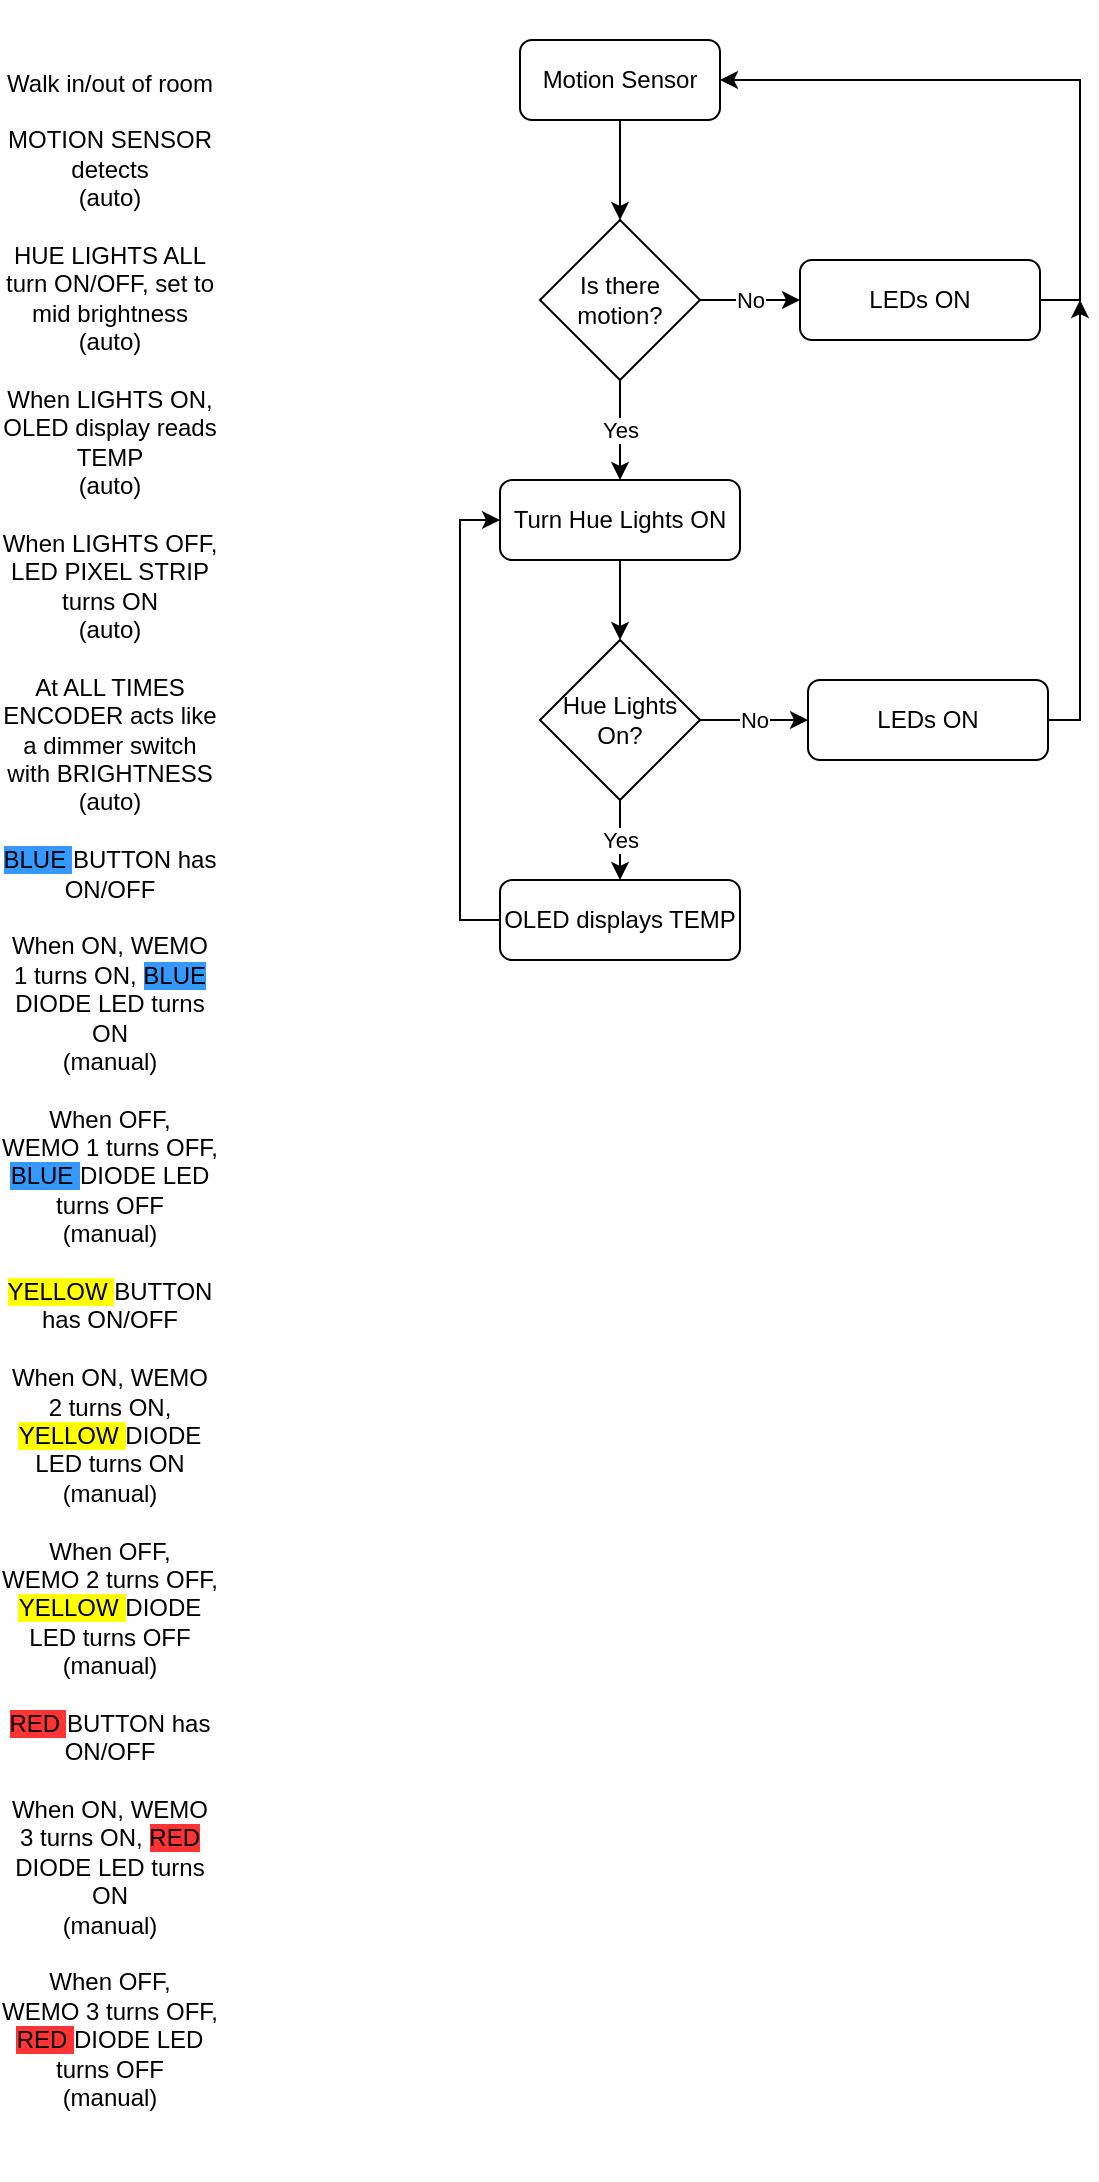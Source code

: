 <mxfile version="13.8.5" type="github">
  <diagram id="C5RBs43oDa-KdzZeNtuy" name="Page-1">
    <mxGraphModel dx="1422" dy="794" grid="1" gridSize="10" guides="1" tooltips="1" connect="1" arrows="1" fold="1" page="1" pageScale="1" pageWidth="827" pageHeight="1169" math="0" shadow="0">
      <root>
        <mxCell id="WIyWlLk6GJQsqaUBKTNV-0" />
        <mxCell id="WIyWlLk6GJQsqaUBKTNV-1" parent="WIyWlLk6GJQsqaUBKTNV-0" />
        <mxCell id="fYevIjM1-sYKmTyxS1D9-6" style="edgeStyle=orthogonalEdgeStyle;rounded=0;orthogonalLoop=1;jettySize=auto;html=1;exitX=0.5;exitY=1;exitDx=0;exitDy=0;entryX=0.5;entryY=0;entryDx=0;entryDy=0;" edge="1" parent="WIyWlLk6GJQsqaUBKTNV-1" source="fYevIjM1-sYKmTyxS1D9-0" target="fYevIjM1-sYKmTyxS1D9-5">
          <mxGeometry relative="1" as="geometry" />
        </mxCell>
        <mxCell id="fYevIjM1-sYKmTyxS1D9-0" value="Motion Sensor" style="rounded=1;whiteSpace=wrap;html=1;" vertex="1" parent="WIyWlLk6GJQsqaUBKTNV-1">
          <mxGeometry x="270" y="30" width="100" height="40" as="geometry" />
        </mxCell>
        <mxCell id="fYevIjM1-sYKmTyxS1D9-13" value="Yes" style="edgeStyle=orthogonalEdgeStyle;rounded=0;orthogonalLoop=1;jettySize=auto;html=1;exitX=0.5;exitY=1;exitDx=0;exitDy=0;entryX=0.5;entryY=0;entryDx=0;entryDy=0;" edge="1" parent="WIyWlLk6GJQsqaUBKTNV-1" source="fYevIjM1-sYKmTyxS1D9-1" target="fYevIjM1-sYKmTyxS1D9-12">
          <mxGeometry relative="1" as="geometry" />
        </mxCell>
        <mxCell id="fYevIjM1-sYKmTyxS1D9-15" value="No" style="edgeStyle=orthogonalEdgeStyle;rounded=0;orthogonalLoop=1;jettySize=auto;html=1;exitX=1;exitY=0.5;exitDx=0;exitDy=0;" edge="1" parent="WIyWlLk6GJQsqaUBKTNV-1" source="fYevIjM1-sYKmTyxS1D9-1" target="fYevIjM1-sYKmTyxS1D9-14">
          <mxGeometry relative="1" as="geometry" />
        </mxCell>
        <mxCell id="fYevIjM1-sYKmTyxS1D9-1" value="Hue Lights On?" style="rhombus;whiteSpace=wrap;html=1;" vertex="1" parent="WIyWlLk6GJQsqaUBKTNV-1">
          <mxGeometry x="280" y="330" width="80" height="80" as="geometry" />
        </mxCell>
        <mxCell id="fYevIjM1-sYKmTyxS1D9-4" value="Walk in/out of room&lt;br&gt;&lt;br&gt;MOTION SENSOR detects&lt;br&gt;(auto)&lt;br&gt;&lt;br&gt;HUE LIGHTS ALL turn ON/OFF, set to mid brightness&lt;br&gt;(auto)&lt;br&gt;&lt;br&gt;When LIGHTS ON, OLED display reads TEMP&lt;br&gt;(auto)&lt;br&gt;&lt;br&gt;When LIGHTS OFF, LED PIXEL STRIP turns ON&lt;br&gt;(auto)&lt;br&gt;&lt;br&gt;At ALL TIMES ENCODER acts like a dimmer switch with BRIGHTNESS&lt;br&gt;(auto)&lt;br&gt;&lt;br&gt;&lt;span style=&quot;background-color: rgb(51 , 153 , 255)&quot;&gt;BLUE &lt;/span&gt;BUTTON has ON/OFF&lt;br&gt;&lt;br&gt;When ON, WEMO 1 turns ON, &lt;span style=&quot;background-color: rgb(51 , 153 , 255)&quot;&gt;BLUE &lt;/span&gt;DIODE LED turns ON&lt;br&gt;(manual)&lt;br&gt;&lt;br&gt;When OFF,&lt;br&gt;WEMO 1 turns OFF, &lt;span style=&quot;background-color: rgb(51 , 153 , 255)&quot;&gt;BLUE &lt;/span&gt;DIODE LED turns OFF&lt;br&gt;(manual)&lt;br&gt;&lt;br&gt;&lt;span style=&quot;background-color: rgb(255 , 255 , 0)&quot;&gt;YELLOW &lt;/span&gt;BUTTON&lt;br&gt;has ON/OFF&lt;br&gt;&lt;br&gt;When ON, WEMO 2 turns ON, &lt;span style=&quot;background-color: rgb(255 , 255 , 0)&quot;&gt;YELLOW &lt;/span&gt;DIODE LED turns ON&lt;br&gt;(manual)&lt;br&gt;&lt;br&gt;When OFF,&lt;br&gt;WEMO 2 turns OFF, &lt;span style=&quot;background-color: rgb(255 , 255 , 0)&quot;&gt;YELLOW &lt;/span&gt;DIODE LED turns OFF&lt;br&gt;(manual)&lt;br&gt;&lt;br&gt;&lt;span style=&quot;background-color: rgb(255 , 51 , 51)&quot;&gt;RED &lt;/span&gt;BUTTON has ON/OFF&lt;br&gt;&lt;br&gt;When ON, WEMO 3 turns ON, &lt;span style=&quot;background-color: rgb(255 , 51 , 51)&quot;&gt;RED &lt;/span&gt;DIODE LED turns ON&lt;br&gt;(manual)&lt;br&gt;&lt;br&gt;When OFF,&lt;br&gt;WEMO 3 turns OFF, &lt;span style=&quot;background-color: rgb(255 , 51 , 51)&quot;&gt;RED &lt;/span&gt;DIODE LED turns OFF&lt;br&gt;(manual)" style="text;html=1;strokeColor=none;fillColor=none;align=center;verticalAlign=middle;whiteSpace=wrap;rounded=0;" vertex="1" parent="WIyWlLk6GJQsqaUBKTNV-1">
          <mxGeometry x="10" y="10" width="110" height="1090" as="geometry" />
        </mxCell>
        <mxCell id="fYevIjM1-sYKmTyxS1D9-8" value="No" style="edgeStyle=orthogonalEdgeStyle;rounded=0;orthogonalLoop=1;jettySize=auto;html=1;exitX=1;exitY=0.5;exitDx=0;exitDy=0;" edge="1" parent="WIyWlLk6GJQsqaUBKTNV-1" source="fYevIjM1-sYKmTyxS1D9-5" target="fYevIjM1-sYKmTyxS1D9-7">
          <mxGeometry relative="1" as="geometry" />
        </mxCell>
        <mxCell id="fYevIjM1-sYKmTyxS1D9-10" value="Yes" style="edgeStyle=orthogonalEdgeStyle;rounded=0;orthogonalLoop=1;jettySize=auto;html=1;exitX=0.5;exitY=1;exitDx=0;exitDy=0;entryX=0.5;entryY=0;entryDx=0;entryDy=0;" edge="1" parent="WIyWlLk6GJQsqaUBKTNV-1" source="fYevIjM1-sYKmTyxS1D9-5" target="fYevIjM1-sYKmTyxS1D9-9">
          <mxGeometry relative="1" as="geometry" />
        </mxCell>
        <mxCell id="fYevIjM1-sYKmTyxS1D9-5" value="Is there motion?" style="rhombus;whiteSpace=wrap;html=1;" vertex="1" parent="WIyWlLk6GJQsqaUBKTNV-1">
          <mxGeometry x="280" y="120" width="80" height="80" as="geometry" />
        </mxCell>
        <mxCell id="fYevIjM1-sYKmTyxS1D9-17" style="edgeStyle=orthogonalEdgeStyle;rounded=0;orthogonalLoop=1;jettySize=auto;html=1;exitX=1;exitY=0.5;exitDx=0;exitDy=0;entryX=1;entryY=0.5;entryDx=0;entryDy=0;" edge="1" parent="WIyWlLk6GJQsqaUBKTNV-1" source="fYevIjM1-sYKmTyxS1D9-7" target="fYevIjM1-sYKmTyxS1D9-0">
          <mxGeometry relative="1" as="geometry" />
        </mxCell>
        <mxCell id="fYevIjM1-sYKmTyxS1D9-7" value="LEDs ON" style="rounded=1;whiteSpace=wrap;html=1;fontSize=12;glass=0;strokeWidth=1;shadow=0;" vertex="1" parent="WIyWlLk6GJQsqaUBKTNV-1">
          <mxGeometry x="410" y="140" width="120" height="40" as="geometry" />
        </mxCell>
        <mxCell id="fYevIjM1-sYKmTyxS1D9-11" style="edgeStyle=orthogonalEdgeStyle;rounded=0;orthogonalLoop=1;jettySize=auto;html=1;exitX=0.5;exitY=1;exitDx=0;exitDy=0;entryX=0.5;entryY=0;entryDx=0;entryDy=0;" edge="1" parent="WIyWlLk6GJQsqaUBKTNV-1" source="fYevIjM1-sYKmTyxS1D9-9" target="fYevIjM1-sYKmTyxS1D9-1">
          <mxGeometry relative="1" as="geometry" />
        </mxCell>
        <mxCell id="fYevIjM1-sYKmTyxS1D9-9" value="Turn Hue Lights ON" style="rounded=1;whiteSpace=wrap;html=1;fontSize=12;glass=0;strokeWidth=1;shadow=0;" vertex="1" parent="WIyWlLk6GJQsqaUBKTNV-1">
          <mxGeometry x="260" y="250" width="120" height="40" as="geometry" />
        </mxCell>
        <mxCell id="fYevIjM1-sYKmTyxS1D9-16" style="edgeStyle=orthogonalEdgeStyle;rounded=0;orthogonalLoop=1;jettySize=auto;html=1;exitX=0;exitY=0.5;exitDx=0;exitDy=0;entryX=0;entryY=0.5;entryDx=0;entryDy=0;" edge="1" parent="WIyWlLk6GJQsqaUBKTNV-1" source="fYevIjM1-sYKmTyxS1D9-12" target="fYevIjM1-sYKmTyxS1D9-9">
          <mxGeometry relative="1" as="geometry" />
        </mxCell>
        <mxCell id="fYevIjM1-sYKmTyxS1D9-12" value="OLED displays TEMP" style="rounded=1;whiteSpace=wrap;html=1;fontSize=12;glass=0;strokeWidth=1;shadow=0;" vertex="1" parent="WIyWlLk6GJQsqaUBKTNV-1">
          <mxGeometry x="260" y="450" width="120" height="40" as="geometry" />
        </mxCell>
        <mxCell id="fYevIjM1-sYKmTyxS1D9-18" style="edgeStyle=orthogonalEdgeStyle;rounded=0;orthogonalLoop=1;jettySize=auto;html=1;exitX=1;exitY=0.5;exitDx=0;exitDy=0;" edge="1" parent="WIyWlLk6GJQsqaUBKTNV-1" source="fYevIjM1-sYKmTyxS1D9-14">
          <mxGeometry relative="1" as="geometry">
            <mxPoint x="550" y="160" as="targetPoint" />
            <Array as="points">
              <mxPoint x="550" y="370" />
            </Array>
          </mxGeometry>
        </mxCell>
        <mxCell id="fYevIjM1-sYKmTyxS1D9-14" value="LEDs ON" style="rounded=1;whiteSpace=wrap;html=1;fontSize=12;glass=0;strokeWidth=1;shadow=0;" vertex="1" parent="WIyWlLk6GJQsqaUBKTNV-1">
          <mxGeometry x="414" y="350" width="120" height="40" as="geometry" />
        </mxCell>
      </root>
    </mxGraphModel>
  </diagram>
</mxfile>

